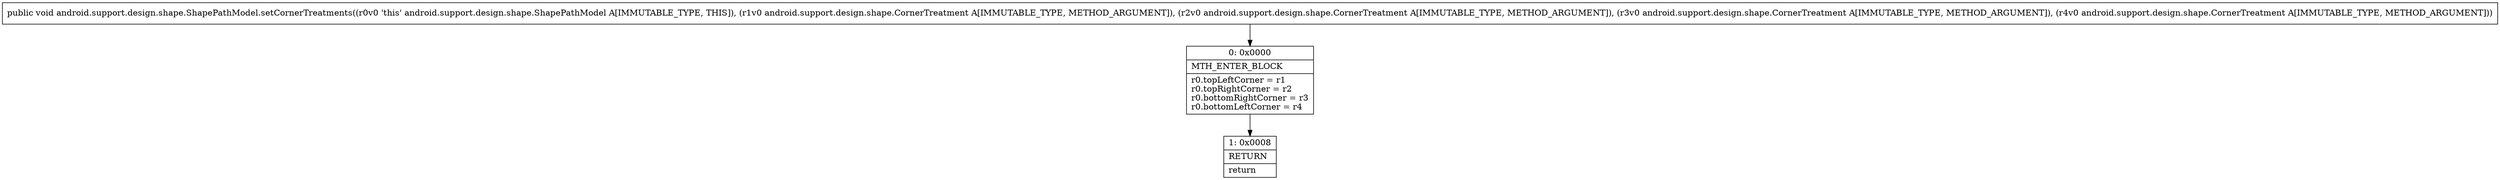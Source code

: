 digraph "CFG forandroid.support.design.shape.ShapePathModel.setCornerTreatments(Landroid\/support\/design\/shape\/CornerTreatment;Landroid\/support\/design\/shape\/CornerTreatment;Landroid\/support\/design\/shape\/CornerTreatment;Landroid\/support\/design\/shape\/CornerTreatment;)V" {
Node_0 [shape=record,label="{0\:\ 0x0000|MTH_ENTER_BLOCK\l|r0.topLeftCorner = r1\lr0.topRightCorner = r2\lr0.bottomRightCorner = r3\lr0.bottomLeftCorner = r4\l}"];
Node_1 [shape=record,label="{1\:\ 0x0008|RETURN\l|return\l}"];
MethodNode[shape=record,label="{public void android.support.design.shape.ShapePathModel.setCornerTreatments((r0v0 'this' android.support.design.shape.ShapePathModel A[IMMUTABLE_TYPE, THIS]), (r1v0 android.support.design.shape.CornerTreatment A[IMMUTABLE_TYPE, METHOD_ARGUMENT]), (r2v0 android.support.design.shape.CornerTreatment A[IMMUTABLE_TYPE, METHOD_ARGUMENT]), (r3v0 android.support.design.shape.CornerTreatment A[IMMUTABLE_TYPE, METHOD_ARGUMENT]), (r4v0 android.support.design.shape.CornerTreatment A[IMMUTABLE_TYPE, METHOD_ARGUMENT])) }"];
MethodNode -> Node_0;
Node_0 -> Node_1;
}

